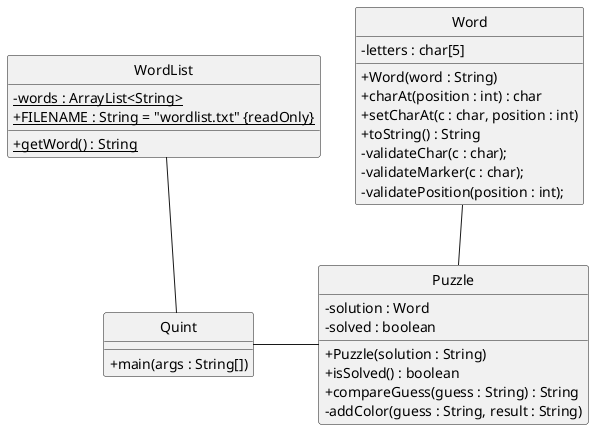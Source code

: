 @startuml
skinparam classAttributeIconSize 0
hide circle

class WordList {
  -{static} words : ArrayList<String>
  +{static} FILENAME : String = "wordlist.txt" {readOnly}
  +{static} getWord() : String
}
class Word {
  -letters : char[5]
  +Word(word : String)
  +charAt(position : int) : char
  +setCharAt(c : char, position : int)
  +toString() : String
  -validateChar(c : char);
  -validateMarker(c : char);
  -validatePosition(position : int);
}
class Puzzle {
  -solution : Word
  -solved : boolean
  +Puzzle(solution : String)
  +isSolved() : boolean
  +compareGuess(guess : String) : String
  -addColor(guess : String, result : String)
}
class Quint {
  +main(args : String[])
}

Quint - Puzzle
WordList -- Quint
Word -- Puzzle

@enduml
